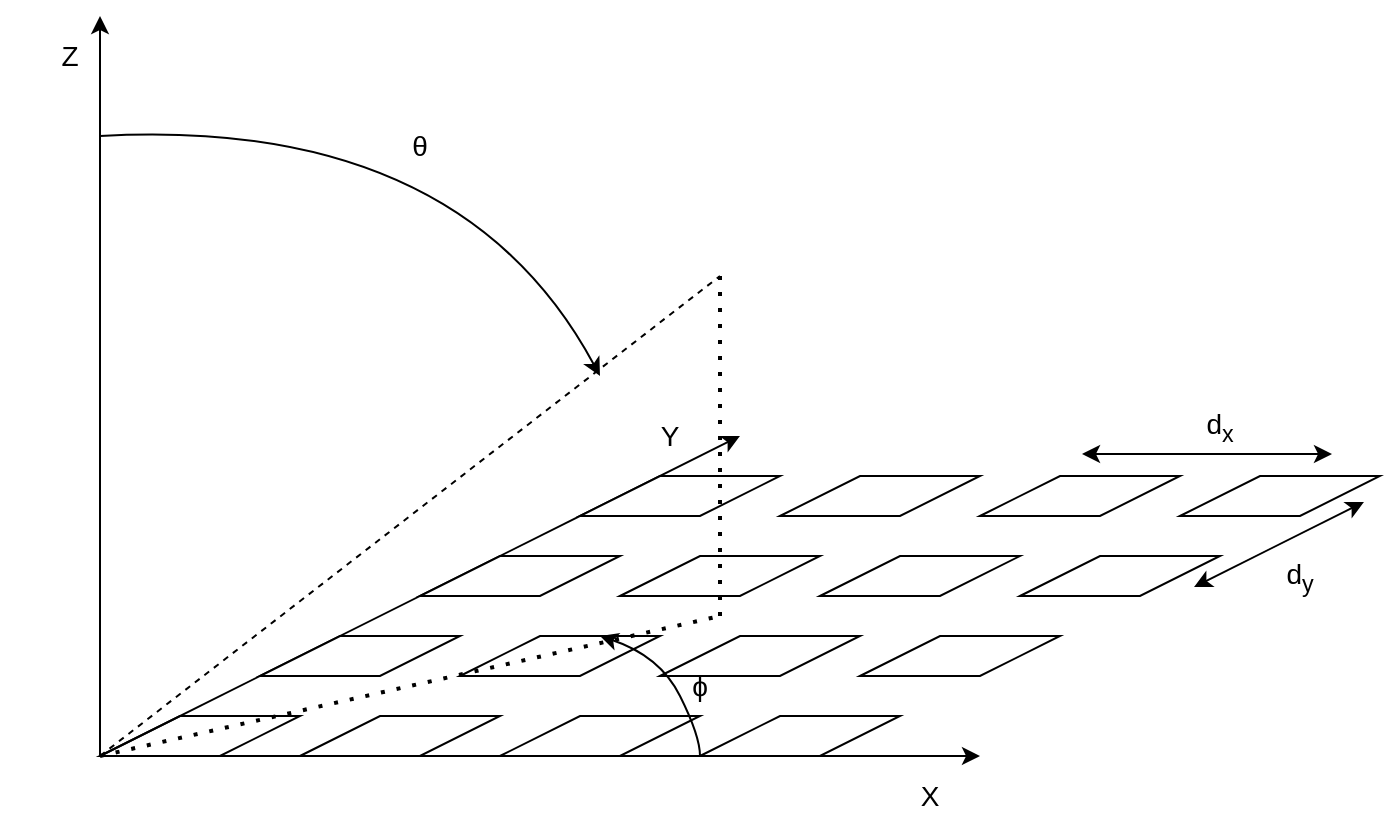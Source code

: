 <mxfile version="19.0.3" type="device"><diagram id="cURp00RGbUQLXcVA49Ky" name="Page-1"><mxGraphModel dx="1113" dy="1799" grid="1" gridSize="10" guides="1" tooltips="1" connect="1" arrows="1" fold="1" page="1" pageScale="1" pageWidth="850" pageHeight="1100" math="0" shadow="0"><root><mxCell id="0"/><mxCell id="1" parent="0"/><mxCell id="ZftIty8vXqxqRR_QCQAb-1" value="" style="shape=parallelogram;perimeter=parallelogramPerimeter;whiteSpace=wrap;html=1;fixedSize=1;size=40;" vertex="1" parent="1"><mxGeometry x="190" y="300" width="100" height="20" as="geometry"/></mxCell><mxCell id="ZftIty8vXqxqRR_QCQAb-21" value="" style="endArrow=classic;html=1;rounded=0;exitX=0;exitY=1;exitDx=0;exitDy=0;" edge="1" parent="1" source="ZftIty8vXqxqRR_QCQAb-1"><mxGeometry width="50" height="50" relative="1" as="geometry"><mxPoint x="400" y="230" as="sourcePoint"/><mxPoint x="190" y="-50" as="targetPoint"/></mxGeometry></mxCell><mxCell id="ZftIty8vXqxqRR_QCQAb-22" value="&lt;font style=&quot;font-size: 14px;&quot;&gt;Z&lt;/font&gt;" style="text;html=1;strokeColor=none;fillColor=none;align=center;verticalAlign=middle;whiteSpace=wrap;rounded=0;" vertex="1" parent="1"><mxGeometry x="140" y="-50" width="70" height="40" as="geometry"/></mxCell><mxCell id="ZftIty8vXqxqRR_QCQAb-23" value="" style="endArrow=classic;html=1;rounded=0;exitX=0;exitY=1;exitDx=0;exitDy=0;" edge="1" parent="1" source="ZftIty8vXqxqRR_QCQAb-1"><mxGeometry width="50" height="50" relative="1" as="geometry"><mxPoint x="200" y="330" as="sourcePoint"/><mxPoint x="630" y="320" as="targetPoint"/></mxGeometry></mxCell><mxCell id="ZftIty8vXqxqRR_QCQAb-24" value="&lt;font style=&quot;font-size: 14px;&quot;&gt;X&lt;/font&gt;" style="text;html=1;strokeColor=none;fillColor=none;align=center;verticalAlign=middle;whiteSpace=wrap;rounded=0;" vertex="1" parent="1"><mxGeometry x="570" y="320" width="70" height="40" as="geometry"/></mxCell><mxCell id="ZftIty8vXqxqRR_QCQAb-25" value="" style="endArrow=classic;html=1;rounded=0;" edge="1" parent="1"><mxGeometry width="50" height="50" relative="1" as="geometry"><mxPoint x="190" y="320" as="sourcePoint"/><mxPoint x="510" y="160" as="targetPoint"/></mxGeometry></mxCell><mxCell id="ZftIty8vXqxqRR_QCQAb-26" value="" style="shape=parallelogram;perimeter=parallelogramPerimeter;whiteSpace=wrap;html=1;fixedSize=1;size=40;" vertex="1" parent="1"><mxGeometry x="270" y="260" width="100" height="20" as="geometry"/></mxCell><mxCell id="ZftIty8vXqxqRR_QCQAb-27" value="" style="shape=parallelogram;perimeter=parallelogramPerimeter;whiteSpace=wrap;html=1;fixedSize=1;size=40;" vertex="1" parent="1"><mxGeometry x="350" y="220" width="100" height="20" as="geometry"/></mxCell><mxCell id="ZftIty8vXqxqRR_QCQAb-28" value="" style="shape=parallelogram;perimeter=parallelogramPerimeter;whiteSpace=wrap;html=1;fixedSize=1;size=40;" vertex="1" parent="1"><mxGeometry x="430" y="180" width="100" height="20" as="geometry"/></mxCell><mxCell id="ZftIty8vXqxqRR_QCQAb-29" value="&lt;font style=&quot;font-size: 14px;&quot;&gt;Y&lt;/font&gt;" style="text;html=1;strokeColor=none;fillColor=none;align=center;verticalAlign=middle;whiteSpace=wrap;rounded=0;" vertex="1" parent="1"><mxGeometry x="440" y="140" width="70" height="40" as="geometry"/></mxCell><mxCell id="ZftIty8vXqxqRR_QCQAb-31" value="" style="shape=parallelogram;perimeter=parallelogramPerimeter;whiteSpace=wrap;html=1;fixedSize=1;size=40;" vertex="1" parent="1"><mxGeometry x="290" y="300" width="100" height="20" as="geometry"/></mxCell><mxCell id="ZftIty8vXqxqRR_QCQAb-32" value="" style="shape=parallelogram;perimeter=parallelogramPerimeter;whiteSpace=wrap;html=1;fixedSize=1;size=40;" vertex="1" parent="1"><mxGeometry x="370" y="260" width="100" height="20" as="geometry"/></mxCell><mxCell id="ZftIty8vXqxqRR_QCQAb-33" value="" style="shape=parallelogram;perimeter=parallelogramPerimeter;whiteSpace=wrap;html=1;fixedSize=1;size=40;" vertex="1" parent="1"><mxGeometry x="450" y="220" width="100" height="20" as="geometry"/></mxCell><mxCell id="ZftIty8vXqxqRR_QCQAb-34" value="" style="shape=parallelogram;perimeter=parallelogramPerimeter;whiteSpace=wrap;html=1;fixedSize=1;size=40;" vertex="1" parent="1"><mxGeometry x="530" y="180" width="100" height="20" as="geometry"/></mxCell><mxCell id="ZftIty8vXqxqRR_QCQAb-35" value="" style="shape=parallelogram;perimeter=parallelogramPerimeter;whiteSpace=wrap;html=1;fixedSize=1;size=40;" vertex="1" parent="1"><mxGeometry x="390" y="300" width="100" height="20" as="geometry"/></mxCell><mxCell id="ZftIty8vXqxqRR_QCQAb-36" value="" style="shape=parallelogram;perimeter=parallelogramPerimeter;whiteSpace=wrap;html=1;fixedSize=1;size=40;" vertex="1" parent="1"><mxGeometry x="470" y="260" width="100" height="20" as="geometry"/></mxCell><mxCell id="ZftIty8vXqxqRR_QCQAb-37" value="" style="shape=parallelogram;perimeter=parallelogramPerimeter;whiteSpace=wrap;html=1;fixedSize=1;size=40;" vertex="1" parent="1"><mxGeometry x="550" y="220" width="100" height="20" as="geometry"/></mxCell><mxCell id="ZftIty8vXqxqRR_QCQAb-38" value="" style="shape=parallelogram;perimeter=parallelogramPerimeter;whiteSpace=wrap;html=1;fixedSize=1;size=40;" vertex="1" parent="1"><mxGeometry x="630" y="180" width="100" height="20" as="geometry"/></mxCell><mxCell id="ZftIty8vXqxqRR_QCQAb-39" value="" style="shape=parallelogram;perimeter=parallelogramPerimeter;whiteSpace=wrap;html=1;fixedSize=1;size=40;" vertex="1" parent="1"><mxGeometry x="490" y="300" width="100" height="20" as="geometry"/></mxCell><mxCell id="ZftIty8vXqxqRR_QCQAb-40" value="" style="shape=parallelogram;perimeter=parallelogramPerimeter;whiteSpace=wrap;html=1;fixedSize=1;size=40;" vertex="1" parent="1"><mxGeometry x="570" y="260" width="100" height="20" as="geometry"/></mxCell><mxCell id="ZftIty8vXqxqRR_QCQAb-41" value="" style="shape=parallelogram;perimeter=parallelogramPerimeter;whiteSpace=wrap;html=1;fixedSize=1;size=40;" vertex="1" parent="1"><mxGeometry x="650" y="220" width="100" height="20" as="geometry"/></mxCell><mxCell id="ZftIty8vXqxqRR_QCQAb-42" value="" style="shape=parallelogram;perimeter=parallelogramPerimeter;whiteSpace=wrap;html=1;fixedSize=1;size=40;" vertex="1" parent="1"><mxGeometry x="730" y="180" width="100" height="20" as="geometry"/></mxCell><mxCell id="ZftIty8vXqxqRR_QCQAb-44" value="" style="endArrow=none;dashed=1;html=1;rounded=0;fontSize=14;" edge="1" parent="1"><mxGeometry width="50" height="50" relative="1" as="geometry"><mxPoint x="190" y="320" as="sourcePoint"/><mxPoint x="500" y="80" as="targetPoint"/></mxGeometry></mxCell><mxCell id="ZftIty8vXqxqRR_QCQAb-45" value="" style="endArrow=none;dashed=1;html=1;dashPattern=1 3;strokeWidth=2;rounded=0;fontSize=14;" edge="1" parent="1"><mxGeometry width="50" height="50" relative="1" as="geometry"><mxPoint x="500" y="250" as="sourcePoint"/><mxPoint x="500" y="80" as="targetPoint"/></mxGeometry></mxCell><mxCell id="ZftIty8vXqxqRR_QCQAb-47" value="" style="curved=1;endArrow=classic;html=1;rounded=0;fontSize=14;" edge="1" parent="1"><mxGeometry width="50" height="50" relative="1" as="geometry"><mxPoint x="490" y="320" as="sourcePoint"/><mxPoint x="440" y="260" as="targetPoint"/><Array as="points"><mxPoint x="490" y="310"/><mxPoint x="470" y="270"/></Array></mxGeometry></mxCell><mxCell id="ZftIty8vXqxqRR_QCQAb-48" value="" style="curved=1;endArrow=classic;html=1;rounded=0;fontSize=14;" edge="1" parent="1"><mxGeometry width="50" height="50" relative="1" as="geometry"><mxPoint x="190" y="10" as="sourcePoint"/><mxPoint x="440" y="130" as="targetPoint"/><Array as="points"><mxPoint x="370"/></Array></mxGeometry></mxCell><mxCell id="ZftIty8vXqxqRR_QCQAb-49" value="" style="endArrow=none;dashed=1;html=1;dashPattern=1 3;strokeWidth=2;rounded=0;fontSize=14;" edge="1" parent="1"><mxGeometry width="50" height="50" relative="1" as="geometry"><mxPoint x="190" y="320" as="sourcePoint"/><mxPoint x="500" y="250" as="targetPoint"/></mxGeometry></mxCell><mxCell id="ZftIty8vXqxqRR_QCQAb-51" value="" style="endArrow=classic;startArrow=classic;html=1;rounded=0;fontSize=14;entryX=1;entryY=0.5;entryDx=0;entryDy=0;exitX=1;exitY=0.75;exitDx=0;exitDy=0;" edge="1" parent="1"><mxGeometry width="50" height="50" relative="1" as="geometry"><mxPoint x="737" y="235.5" as="sourcePoint"/><mxPoint x="822" y="193" as="targetPoint"/></mxGeometry></mxCell><mxCell id="ZftIty8vXqxqRR_QCQAb-52" value="d&lt;sub&gt;y&lt;/sub&gt;" style="text;html=1;strokeColor=none;fillColor=none;align=center;verticalAlign=middle;whiteSpace=wrap;rounded=0;fontSize=14;" vertex="1" parent="1"><mxGeometry x="760" y="215" width="60" height="30" as="geometry"/></mxCell><mxCell id="ZftIty8vXqxqRR_QCQAb-53" value="" style="endArrow=classic;startArrow=classic;html=1;rounded=0;fontSize=14;entryX=0.75;entryY=0;entryDx=0;entryDy=0;exitX=0.5;exitY=0;exitDx=0;exitDy=0;" edge="1" parent="1"><mxGeometry width="50" height="50" relative="1" as="geometry"><mxPoint x="681" y="169" as="sourcePoint"/><mxPoint x="806" y="169" as="targetPoint"/></mxGeometry></mxCell><mxCell id="ZftIty8vXqxqRR_QCQAb-54" value="d&lt;sub&gt;x&lt;/sub&gt;" style="text;html=1;strokeColor=none;fillColor=none;align=center;verticalAlign=middle;whiteSpace=wrap;rounded=0;fontSize=14;" vertex="1" parent="1"><mxGeometry x="720" y="140" width="60" height="30" as="geometry"/></mxCell><mxCell id="ZftIty8vXqxqRR_QCQAb-55" value="θ" style="text;html=1;strokeColor=none;fillColor=none;align=center;verticalAlign=middle;whiteSpace=wrap;rounded=0;fontSize=14;" vertex="1" parent="1"><mxGeometry x="320" width="60" height="30" as="geometry"/></mxCell><mxCell id="ZftIty8vXqxqRR_QCQAb-57" value="ϕ" style="text;html=1;strokeColor=none;fillColor=none;align=center;verticalAlign=middle;whiteSpace=wrap;rounded=0;fontSize=14;" vertex="1" parent="1"><mxGeometry x="460" y="270" width="60" height="30" as="geometry"/></mxCell></root></mxGraphModel></diagram></mxfile>